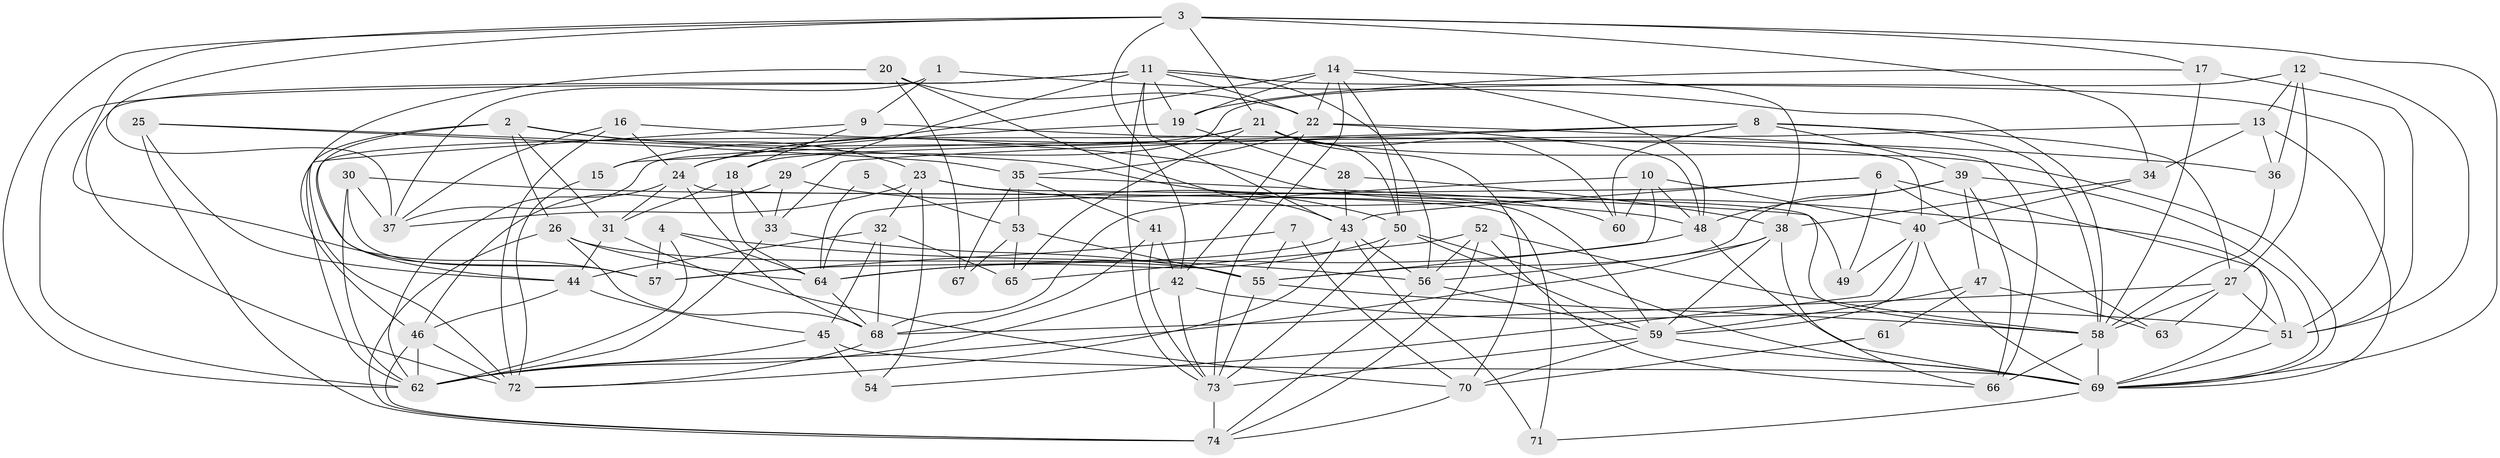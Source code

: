 // original degree distribution, {2: 0.1564625850340136, 4: 0.2653061224489796, 7: 0.034013605442176874, 6: 0.11564625850340136, 5: 0.17006802721088435, 3: 0.24489795918367346, 8: 0.013605442176870748}
// Generated by graph-tools (version 1.1) at 2025/02/03/09/25 03:02:08]
// undirected, 74 vertices, 207 edges
graph export_dot {
graph [start="1"]
  node [color=gray90,style=filled];
  1;
  2;
  3;
  4;
  5;
  6;
  7;
  8;
  9;
  10;
  11;
  12;
  13;
  14;
  15;
  16;
  17;
  18;
  19;
  20;
  21;
  22;
  23;
  24;
  25;
  26;
  27;
  28;
  29;
  30;
  31;
  32;
  33;
  34;
  35;
  36;
  37;
  38;
  39;
  40;
  41;
  42;
  43;
  44;
  45;
  46;
  47;
  48;
  49;
  50;
  51;
  52;
  53;
  54;
  55;
  56;
  57;
  58;
  59;
  60;
  61;
  62;
  63;
  64;
  65;
  66;
  67;
  68;
  69;
  70;
  71;
  72;
  73;
  74;
  1 -- 9 [weight=2.0];
  1 -- 37 [weight=1.0];
  1 -- 58 [weight=1.0];
  2 -- 23 [weight=1.0];
  2 -- 26 [weight=1.0];
  2 -- 31 [weight=1.0];
  2 -- 46 [weight=1.0];
  2 -- 57 [weight=1.0];
  2 -- 60 [weight=1.0];
  3 -- 17 [weight=1.0];
  3 -- 21 [weight=1.0];
  3 -- 34 [weight=1.0];
  3 -- 37 [weight=1.0];
  3 -- 42 [weight=1.0];
  3 -- 57 [weight=1.0];
  3 -- 62 [weight=1.0];
  3 -- 69 [weight=1.0];
  4 -- 56 [weight=1.0];
  4 -- 57 [weight=1.0];
  4 -- 62 [weight=1.0];
  4 -- 64 [weight=1.0];
  5 -- 53 [weight=1.0];
  5 -- 64 [weight=1.0];
  6 -- 43 [weight=1.0];
  6 -- 49 [weight=2.0];
  6 -- 63 [weight=1.0];
  6 -- 64 [weight=1.0];
  6 -- 69 [weight=1.0];
  7 -- 55 [weight=1.0];
  7 -- 57 [weight=1.0];
  7 -- 70 [weight=1.0];
  8 -- 15 [weight=1.0];
  8 -- 27 [weight=1.0];
  8 -- 33 [weight=1.0];
  8 -- 39 [weight=1.0];
  8 -- 58 [weight=1.0];
  8 -- 60 [weight=1.0];
  9 -- 18 [weight=1.0];
  9 -- 40 [weight=1.0];
  9 -- 62 [weight=1.0];
  10 -- 40 [weight=1.0];
  10 -- 48 [weight=1.0];
  10 -- 55 [weight=1.0];
  10 -- 60 [weight=1.0];
  10 -- 68 [weight=1.0];
  11 -- 19 [weight=1.0];
  11 -- 22 [weight=1.0];
  11 -- 29 [weight=1.0];
  11 -- 43 [weight=1.0];
  11 -- 51 [weight=1.0];
  11 -- 56 [weight=1.0];
  11 -- 62 [weight=3.0];
  11 -- 72 [weight=1.0];
  11 -- 73 [weight=1.0];
  12 -- 13 [weight=1.0];
  12 -- 18 [weight=1.0];
  12 -- 27 [weight=1.0];
  12 -- 36 [weight=1.0];
  12 -- 51 [weight=1.0];
  13 -- 34 [weight=1.0];
  13 -- 36 [weight=1.0];
  13 -- 37 [weight=1.0];
  13 -- 69 [weight=1.0];
  14 -- 15 [weight=2.0];
  14 -- 19 [weight=1.0];
  14 -- 22 [weight=1.0];
  14 -- 38 [weight=1.0];
  14 -- 48 [weight=1.0];
  14 -- 50 [weight=1.0];
  14 -- 73 [weight=1.0];
  15 -- 72 [weight=1.0];
  16 -- 24 [weight=1.0];
  16 -- 36 [weight=1.0];
  16 -- 37 [weight=1.0];
  16 -- 72 [weight=1.0];
  17 -- 19 [weight=1.0];
  17 -- 51 [weight=1.0];
  17 -- 58 [weight=1.0];
  18 -- 31 [weight=1.0];
  18 -- 33 [weight=1.0];
  18 -- 64 [weight=1.0];
  19 -- 24 [weight=1.0];
  19 -- 28 [weight=1.0];
  20 -- 22 [weight=1.0];
  20 -- 43 [weight=1.0];
  20 -- 67 [weight=1.0];
  20 -- 72 [weight=1.0];
  21 -- 24 [weight=1.0];
  21 -- 44 [weight=1.0];
  21 -- 50 [weight=1.0];
  21 -- 60 [weight=1.0];
  21 -- 65 [weight=1.0];
  21 -- 69 [weight=1.0];
  21 -- 70 [weight=1.0];
  22 -- 35 [weight=1.0];
  22 -- 42 [weight=1.0];
  22 -- 48 [weight=1.0];
  22 -- 66 [weight=1.0];
  23 -- 32 [weight=1.0];
  23 -- 37 [weight=1.0];
  23 -- 49 [weight=1.0];
  23 -- 51 [weight=1.0];
  23 -- 54 [weight=1.0];
  24 -- 31 [weight=1.0];
  24 -- 62 [weight=1.0];
  24 -- 68 [weight=1.0];
  24 -- 71 [weight=1.0];
  25 -- 35 [weight=1.0];
  25 -- 44 [weight=1.0];
  25 -- 59 [weight=1.0];
  25 -- 74 [weight=1.0];
  26 -- 55 [weight=1.0];
  26 -- 64 [weight=1.0];
  26 -- 68 [weight=1.0];
  26 -- 74 [weight=1.0];
  27 -- 51 [weight=1.0];
  27 -- 58 [weight=1.0];
  27 -- 63 [weight=1.0];
  27 -- 68 [weight=1.0];
  28 -- 38 [weight=1.0];
  28 -- 43 [weight=1.0];
  29 -- 33 [weight=1.0];
  29 -- 46 [weight=1.0];
  29 -- 50 [weight=1.0];
  30 -- 37 [weight=1.0];
  30 -- 48 [weight=1.0];
  30 -- 57 [weight=1.0];
  30 -- 62 [weight=1.0];
  31 -- 44 [weight=1.0];
  31 -- 70 [weight=2.0];
  32 -- 44 [weight=1.0];
  32 -- 45 [weight=1.0];
  32 -- 65 [weight=1.0];
  32 -- 68 [weight=1.0];
  33 -- 55 [weight=1.0];
  33 -- 62 [weight=1.0];
  34 -- 38 [weight=1.0];
  34 -- 40 [weight=1.0];
  35 -- 41 [weight=1.0];
  35 -- 53 [weight=1.0];
  35 -- 58 [weight=1.0];
  35 -- 67 [weight=2.0];
  36 -- 58 [weight=2.0];
  38 -- 56 [weight=1.0];
  38 -- 59 [weight=1.0];
  38 -- 62 [weight=1.0];
  38 -- 66 [weight=1.0];
  39 -- 47 [weight=1.0];
  39 -- 48 [weight=1.0];
  39 -- 55 [weight=1.0];
  39 -- 66 [weight=1.0];
  39 -- 69 [weight=1.0];
  40 -- 49 [weight=1.0];
  40 -- 54 [weight=1.0];
  40 -- 59 [weight=1.0];
  40 -- 69 [weight=1.0];
  41 -- 42 [weight=1.0];
  41 -- 68 [weight=1.0];
  41 -- 73 [weight=1.0];
  42 -- 51 [weight=1.0];
  42 -- 62 [weight=1.0];
  42 -- 73 [weight=1.0];
  43 -- 56 [weight=1.0];
  43 -- 57 [weight=1.0];
  43 -- 71 [weight=1.0];
  43 -- 72 [weight=1.0];
  44 -- 45 [weight=1.0];
  44 -- 46 [weight=1.0];
  45 -- 54 [weight=2.0];
  45 -- 62 [weight=1.0];
  45 -- 69 [weight=1.0];
  46 -- 62 [weight=1.0];
  46 -- 72 [weight=1.0];
  46 -- 74 [weight=1.0];
  47 -- 59 [weight=2.0];
  47 -- 61 [weight=1.0];
  47 -- 63 [weight=1.0];
  48 -- 64 [weight=1.0];
  48 -- 69 [weight=1.0];
  50 -- 59 [weight=1.0];
  50 -- 64 [weight=1.0];
  50 -- 69 [weight=1.0];
  50 -- 73 [weight=2.0];
  51 -- 69 [weight=1.0];
  52 -- 56 [weight=1.0];
  52 -- 58 [weight=1.0];
  52 -- 65 [weight=1.0];
  52 -- 66 [weight=1.0];
  52 -- 74 [weight=1.0];
  53 -- 55 [weight=1.0];
  53 -- 65 [weight=1.0];
  53 -- 67 [weight=1.0];
  55 -- 58 [weight=1.0];
  55 -- 73 [weight=1.0];
  56 -- 59 [weight=1.0];
  56 -- 74 [weight=1.0];
  58 -- 66 [weight=1.0];
  58 -- 69 [weight=1.0];
  59 -- 69 [weight=1.0];
  59 -- 70 [weight=1.0];
  59 -- 73 [weight=1.0];
  61 -- 70 [weight=1.0];
  64 -- 68 [weight=1.0];
  68 -- 72 [weight=1.0];
  69 -- 71 [weight=1.0];
  70 -- 74 [weight=1.0];
  73 -- 74 [weight=1.0];
}
